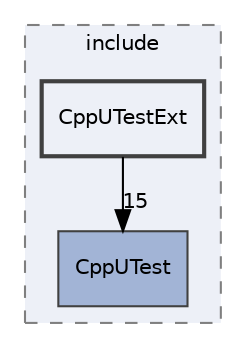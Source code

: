 digraph "Tests/include/CppUTestExt"
{
 // LATEX_PDF_SIZE
  edge [fontname="Helvetica",fontsize="10",labelfontname="Helvetica",labelfontsize="10"];
  node [fontname="Helvetica",fontsize="10",shape=record];
  compound=true
  subgraph clusterdir_b860ab33a3c9a12e607ec6b2289418fe {
    graph [ bgcolor="#edf0f7", pencolor="grey50", style="filled,dashed,", label="include", fontname="Helvetica", fontsize="10", URL="dir_b860ab33a3c9a12e607ec6b2289418fe.html"]
  dir_462ef909196733ec415aa20e73ae659e [shape=box, label="CppUTest", style="filled,", fillcolor="#a2b4d6", color="grey25", URL="dir_462ef909196733ec415aa20e73ae659e.html"];
  dir_91ed3179894d88d2c49b3106baa520ab [shape=box, label="CppUTestExt", style="filled,bold,", fillcolor="#edf0f7", color="grey25", URL="dir_91ed3179894d88d2c49b3106baa520ab.html"];
  }
  dir_91ed3179894d88d2c49b3106baa520ab->dir_462ef909196733ec415aa20e73ae659e [headlabel="15", labeldistance=1.5 headhref="dir_000006_000005.html"];
}
